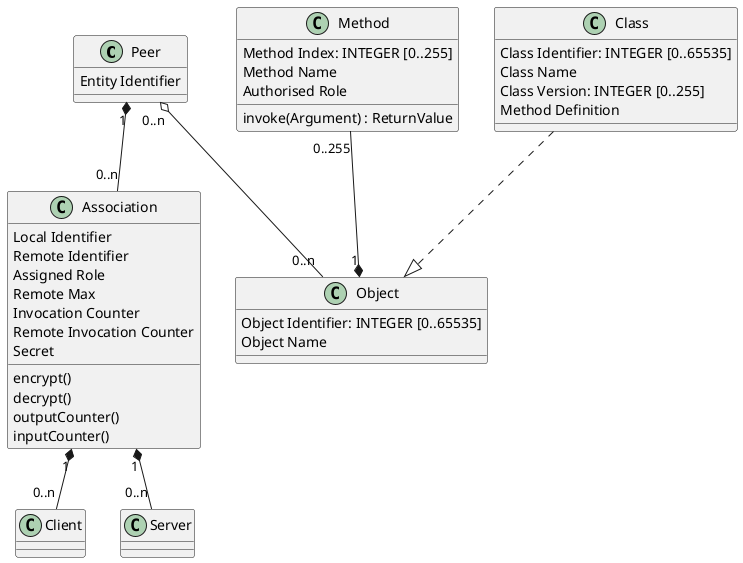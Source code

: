     @startuml

    Peer "1" *-- "0..n" Association
    Peer "0..n" o-- "0..n" Object

    Association "1" *-- "0..n" Client
    Association "1" *-- "0..n" Server
    
    Method "0..255" --* "1" Object

    Class ..|> Object
    
    class Peer {

        Entity Identifier
    }

    class Association {

        Local Identifier
        Remote Identifier
        Assigned Role
        Remote Max
        Invocation Counter
        Remote Invocation Counter        
        Secret

        encrypt()
        decrypt()
        outputCounter()
        inputCounter()        
    }
    
    class Client {

    }
    class Server {

    }

    class Object {

        Object Identifier: INTEGER [0..65535]
        Object Name
    }

    class Method {

        Method Index: INTEGER [0..255]
        Method Name
        Authorised Role
        
        invoke(Argument) : ReturnValue
    }

    class Class {

        Class Identifier: INTEGER [0..65535]
        Class Name        
        Class Version: INTEGER [0..255]
        Method Definition
    }

    @enduml
